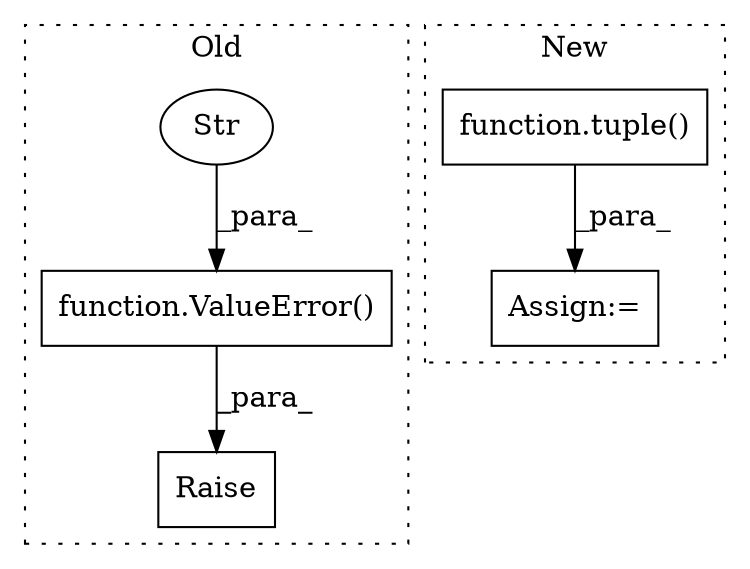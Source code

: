 digraph G {
subgraph cluster0 {
1 [label="function.ValueError()" a="75" s="553,600" l="11,1" shape="box"];
3 [label="Raise" a="91" s="547" l="6" shape="box"];
5 [label="Str" a="66" s="564" l="36" shape="ellipse"];
label = "Old";
style="dotted";
}
subgraph cluster1 {
2 [label="function.tuple()" a="75" s="1414,1423" l="6,1" shape="box"];
4 [label="Assign:=" a="68" s="1411" l="3" shape="box"];
label = "New";
style="dotted";
}
1 -> 3 [label="_para_"];
2 -> 4 [label="_para_"];
5 -> 1 [label="_para_"];
}